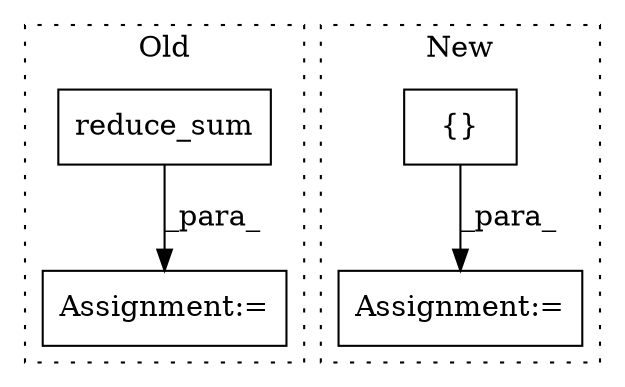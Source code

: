 digraph G {
subgraph cluster0 {
1 [label="reduce_sum" a="32" s="12951,12994" l="11,1" shape="box"];
3 [label="Assignment:=" a="7" s="13298" l="1" shape="box"];
label = "Old";
style="dotted";
}
subgraph cluster1 {
2 [label="{}" a="4" s="12804,12858" l="1,1" shape="box"];
4 [label="Assignment:=" a="7" s="12774" l="1" shape="box"];
label = "New";
style="dotted";
}
1 -> 3 [label="_para_"];
2 -> 4 [label="_para_"];
}